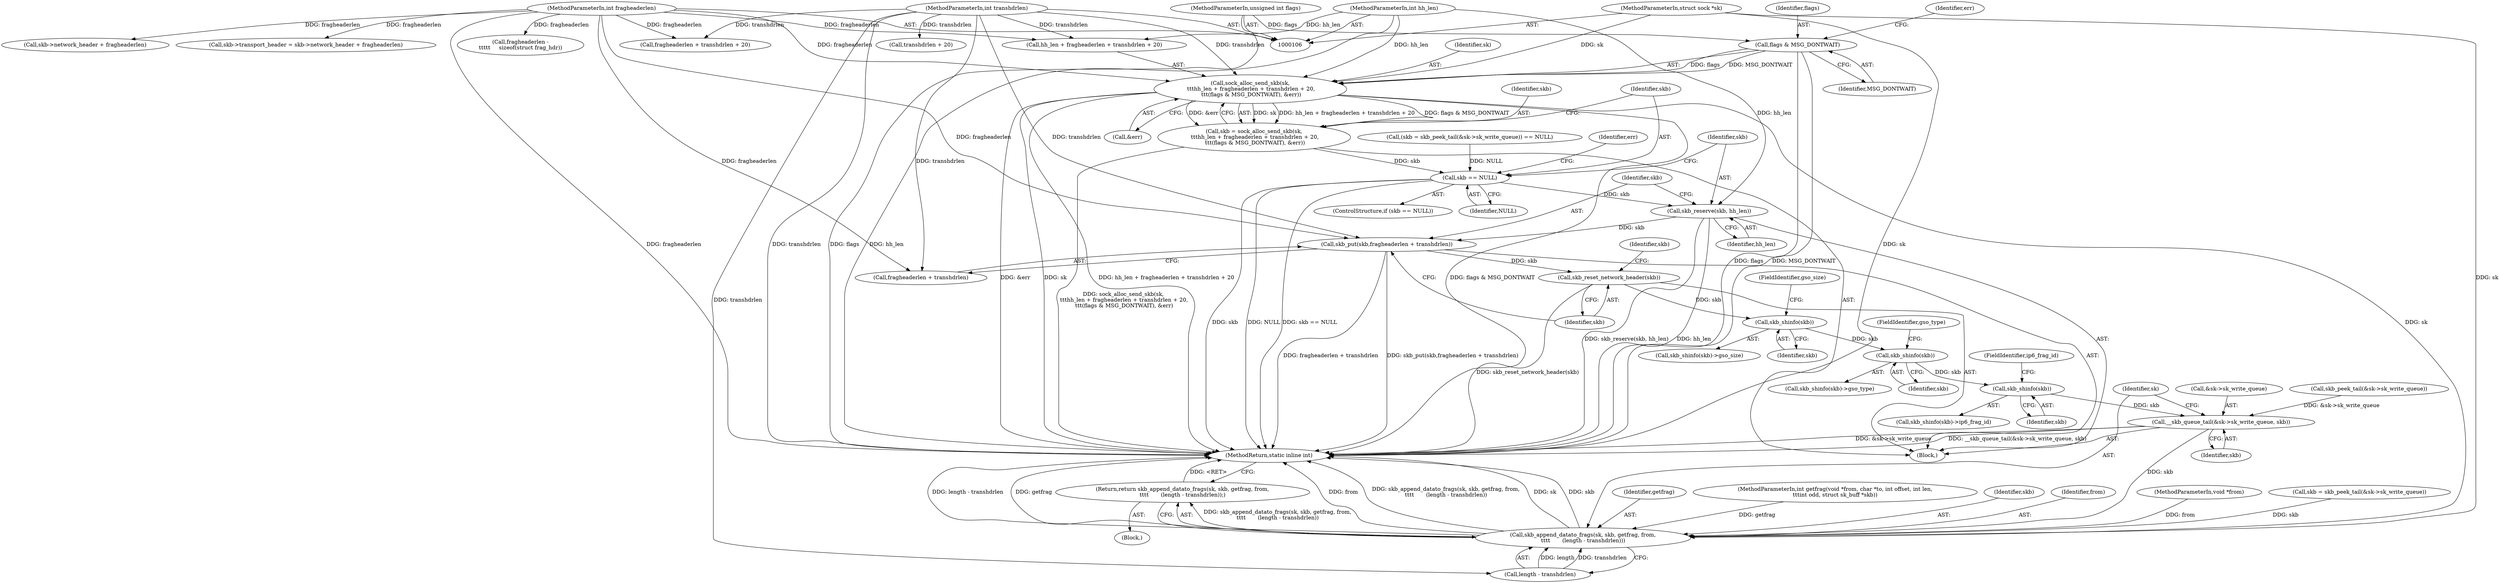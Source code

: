 digraph "0_linux_2811ebac2521ceac84f2bdae402455baa6a7fb47_0@API" {
"1000134" [label="(Call,sock_alloc_send_skb(sk,\n \t\t\thh_len + fragheaderlen + transhdrlen + 20,\n \t\t\t(flags & MSG_DONTWAIT), &err))"];
"1000107" [label="(MethodParameterIn,struct sock *sk)"];
"1000111" [label="(MethodParameterIn,int hh_len)"];
"1000112" [label="(MethodParameterIn,int fragheaderlen)"];
"1000113" [label="(MethodParameterIn,int transhdrlen)"];
"1000143" [label="(Call,flags & MSG_DONTWAIT)"];
"1000115" [label="(MethodParameterIn,unsigned int flags)"];
"1000132" [label="(Call,skb = sock_alloc_send_skb(sk,\n \t\t\thh_len + fragheaderlen + transhdrlen + 20,\n \t\t\t(flags & MSG_DONTWAIT), &err))"];
"1000149" [label="(Call,skb == NULL)"];
"1000154" [label="(Call,skb_reserve(skb, hh_len))"];
"1000157" [label="(Call,skb_put(skb,fragheaderlen + transhdrlen))"];
"1000162" [label="(Call,skb_reset_network_header(skb))"];
"1000191" [label="(Call,skb_shinfo(skb))"];
"1000204" [label="(Call,skb_shinfo(skb))"];
"1000214" [label="(Call,skb_shinfo(skb))"];
"1000220" [label="(Call,__skb_queue_tail(&sk->sk_write_queue, skb))"];
"1000227" [label="(Call,skb_append_datato_frags(sk, skb, getfrag, from,\n\t\t\t\t       (length - transhdrlen)))"];
"1000226" [label="(Return,return skb_append_datato_frags(sk, skb, getfrag, from,\n\t\t\t\t       (length - transhdrlen));)"];
"1000227" [label="(Call,skb_append_datato_frags(sk, skb, getfrag, from,\n\t\t\t\t       (length - transhdrlen)))"];
"1000133" [label="(Identifier,skb)"];
"1000143" [label="(Call,flags & MSG_DONTWAIT)"];
"1000190" [label="(Call,skb_shinfo(skb)->gso_size)"];
"1000204" [label="(Call,skb_shinfo(skb))"];
"1000124" [label="(Call,skb_peek_tail(&sk->sk_write_queue))"];
"1000192" [label="(Identifier,skb)"];
"1000226" [label="(Return,return skb_append_datato_frags(sk, skb, getfrag, from,\n\t\t\t\t       (length - transhdrlen));)"];
"1000156" [label="(Identifier,hh_len)"];
"1000220" [label="(Call,__skb_queue_tail(&sk->sk_write_queue, skb))"];
"1000168" [label="(Call,skb->network_header + fragheaderlen)"];
"1000150" [label="(Identifier,skb)"];
"1000134" [label="(Call,sock_alloc_send_skb(sk,\n \t\t\thh_len + fragheaderlen + transhdrlen + 20,\n \t\t\t(flags & MSG_DONTWAIT), &err))"];
"1000203" [label="(Call,skb_shinfo(skb)->gso_type)"];
"1000155" [label="(Identifier,skb)"];
"1000166" [label="(Identifier,skb)"];
"1000115" [label="(MethodParameterIn,unsigned int flags)"];
"1000164" [label="(Call,skb->transport_header = skb->network_header + fragheaderlen)"];
"1000230" [label="(Identifier,getfrag)"];
"1000159" [label="(Call,fragheaderlen + transhdrlen)"];
"1000191" [label="(Call,skb_shinfo(skb))"];
"1000140" [label="(Call,transhdrlen + 20)"];
"1000162" [label="(Call,skb_reset_network_header(skb))"];
"1000145" [label="(Identifier,MSG_DONTWAIT)"];
"1000138" [label="(Call,fragheaderlen + transhdrlen + 20)"];
"1000157" [label="(Call,skb_put(skb,fragheaderlen + transhdrlen))"];
"1000214" [label="(Call,skb_shinfo(skb))"];
"1000197" [label="(Call,fragheaderlen -\n\t\t\t\t\t     sizeof(struct frag_hdr))"];
"1000108" [label="(MethodParameterIn,int getfrag(void *from, char *to, int offset, int len,\n\t\t\tint odd, struct sk_buff *skb))"];
"1000144" [label="(Identifier,flags)"];
"1000130" [label="(Block,)"];
"1000205" [label="(Identifier,skb)"];
"1000229" [label="(Identifier,skb)"];
"1000117" [label="(Block,)"];
"1000213" [label="(Call,skb_shinfo(skb)->ip6_frag_id)"];
"1000107" [label="(MethodParameterIn,struct sock *sk)"];
"1000135" [label="(Identifier,sk)"];
"1000146" [label="(Call,&err)"];
"1000112" [label="(MethodParameterIn,int fragheaderlen)"];
"1000111" [label="(MethodParameterIn,int hh_len)"];
"1000235" [label="(MethodReturn,static inline int)"];
"1000121" [label="(Call,(skb = skb_peek_tail(&sk->sk_write_queue)) == NULL)"];
"1000221" [label="(Call,&sk->sk_write_queue)"];
"1000231" [label="(Identifier,from)"];
"1000215" [label="(Identifier,skb)"];
"1000158" [label="(Identifier,skb)"];
"1000206" [label="(FieldIdentifier,gso_type)"];
"1000148" [label="(ControlStructure,if (skb == NULL))"];
"1000228" [label="(Identifier,sk)"];
"1000149" [label="(Call,skb == NULL)"];
"1000113" [label="(MethodParameterIn,int transhdrlen)"];
"1000153" [label="(Identifier,err)"];
"1000163" [label="(Identifier,skb)"];
"1000109" [label="(MethodParameterIn,void *from)"];
"1000132" [label="(Call,skb = sock_alloc_send_skb(sk,\n \t\t\thh_len + fragheaderlen + transhdrlen + 20,\n \t\t\t(flags & MSG_DONTWAIT), &err))"];
"1000232" [label="(Call,length - transhdrlen)"];
"1000154" [label="(Call,skb_reserve(skb, hh_len))"];
"1000122" [label="(Call,skb = skb_peek_tail(&sk->sk_write_queue))"];
"1000225" [label="(Identifier,skb)"];
"1000216" [label="(FieldIdentifier,ip6_frag_id)"];
"1000147" [label="(Identifier,err)"];
"1000193" [label="(FieldIdentifier,gso_size)"];
"1000151" [label="(Identifier,NULL)"];
"1000136" [label="(Call,hh_len + fragheaderlen + transhdrlen + 20)"];
"1000134" -> "1000132"  [label="AST: "];
"1000134" -> "1000146"  [label="CFG: "];
"1000135" -> "1000134"  [label="AST: "];
"1000136" -> "1000134"  [label="AST: "];
"1000143" -> "1000134"  [label="AST: "];
"1000146" -> "1000134"  [label="AST: "];
"1000132" -> "1000134"  [label="CFG: "];
"1000134" -> "1000235"  [label="DDG: sk"];
"1000134" -> "1000235"  [label="DDG: hh_len + fragheaderlen + transhdrlen + 20"];
"1000134" -> "1000235"  [label="DDG: flags & MSG_DONTWAIT"];
"1000134" -> "1000235"  [label="DDG: &err"];
"1000134" -> "1000132"  [label="DDG: sk"];
"1000134" -> "1000132"  [label="DDG: hh_len + fragheaderlen + transhdrlen + 20"];
"1000134" -> "1000132"  [label="DDG: flags & MSG_DONTWAIT"];
"1000134" -> "1000132"  [label="DDG: &err"];
"1000107" -> "1000134"  [label="DDG: sk"];
"1000111" -> "1000134"  [label="DDG: hh_len"];
"1000112" -> "1000134"  [label="DDG: fragheaderlen"];
"1000113" -> "1000134"  [label="DDG: transhdrlen"];
"1000143" -> "1000134"  [label="DDG: flags"];
"1000143" -> "1000134"  [label="DDG: MSG_DONTWAIT"];
"1000134" -> "1000227"  [label="DDG: sk"];
"1000107" -> "1000106"  [label="AST: "];
"1000107" -> "1000235"  [label="DDG: sk"];
"1000107" -> "1000227"  [label="DDG: sk"];
"1000111" -> "1000106"  [label="AST: "];
"1000111" -> "1000235"  [label="DDG: hh_len"];
"1000111" -> "1000136"  [label="DDG: hh_len"];
"1000111" -> "1000154"  [label="DDG: hh_len"];
"1000112" -> "1000106"  [label="AST: "];
"1000112" -> "1000235"  [label="DDG: fragheaderlen"];
"1000112" -> "1000136"  [label="DDG: fragheaderlen"];
"1000112" -> "1000138"  [label="DDG: fragheaderlen"];
"1000112" -> "1000157"  [label="DDG: fragheaderlen"];
"1000112" -> "1000159"  [label="DDG: fragheaderlen"];
"1000112" -> "1000164"  [label="DDG: fragheaderlen"];
"1000112" -> "1000168"  [label="DDG: fragheaderlen"];
"1000112" -> "1000197"  [label="DDG: fragheaderlen"];
"1000113" -> "1000106"  [label="AST: "];
"1000113" -> "1000235"  [label="DDG: transhdrlen"];
"1000113" -> "1000136"  [label="DDG: transhdrlen"];
"1000113" -> "1000138"  [label="DDG: transhdrlen"];
"1000113" -> "1000140"  [label="DDG: transhdrlen"];
"1000113" -> "1000157"  [label="DDG: transhdrlen"];
"1000113" -> "1000159"  [label="DDG: transhdrlen"];
"1000113" -> "1000232"  [label="DDG: transhdrlen"];
"1000143" -> "1000145"  [label="CFG: "];
"1000144" -> "1000143"  [label="AST: "];
"1000145" -> "1000143"  [label="AST: "];
"1000147" -> "1000143"  [label="CFG: "];
"1000143" -> "1000235"  [label="DDG: flags"];
"1000143" -> "1000235"  [label="DDG: MSG_DONTWAIT"];
"1000115" -> "1000143"  [label="DDG: flags"];
"1000115" -> "1000106"  [label="AST: "];
"1000115" -> "1000235"  [label="DDG: flags"];
"1000132" -> "1000130"  [label="AST: "];
"1000133" -> "1000132"  [label="AST: "];
"1000150" -> "1000132"  [label="CFG: "];
"1000132" -> "1000235"  [label="DDG: sock_alloc_send_skb(sk,\n \t\t\thh_len + fragheaderlen + transhdrlen + 20,\n \t\t\t(flags & MSG_DONTWAIT), &err)"];
"1000132" -> "1000149"  [label="DDG: skb"];
"1000149" -> "1000148"  [label="AST: "];
"1000149" -> "1000151"  [label="CFG: "];
"1000150" -> "1000149"  [label="AST: "];
"1000151" -> "1000149"  [label="AST: "];
"1000153" -> "1000149"  [label="CFG: "];
"1000155" -> "1000149"  [label="CFG: "];
"1000149" -> "1000235"  [label="DDG: NULL"];
"1000149" -> "1000235"  [label="DDG: skb == NULL"];
"1000149" -> "1000235"  [label="DDG: skb"];
"1000121" -> "1000149"  [label="DDG: NULL"];
"1000149" -> "1000154"  [label="DDG: skb"];
"1000154" -> "1000130"  [label="AST: "];
"1000154" -> "1000156"  [label="CFG: "];
"1000155" -> "1000154"  [label="AST: "];
"1000156" -> "1000154"  [label="AST: "];
"1000158" -> "1000154"  [label="CFG: "];
"1000154" -> "1000235"  [label="DDG: skb_reserve(skb, hh_len)"];
"1000154" -> "1000235"  [label="DDG: hh_len"];
"1000154" -> "1000157"  [label="DDG: skb"];
"1000157" -> "1000130"  [label="AST: "];
"1000157" -> "1000159"  [label="CFG: "];
"1000158" -> "1000157"  [label="AST: "];
"1000159" -> "1000157"  [label="AST: "];
"1000163" -> "1000157"  [label="CFG: "];
"1000157" -> "1000235"  [label="DDG: skb_put(skb,fragheaderlen + transhdrlen)"];
"1000157" -> "1000235"  [label="DDG: fragheaderlen + transhdrlen"];
"1000157" -> "1000162"  [label="DDG: skb"];
"1000162" -> "1000130"  [label="AST: "];
"1000162" -> "1000163"  [label="CFG: "];
"1000163" -> "1000162"  [label="AST: "];
"1000166" -> "1000162"  [label="CFG: "];
"1000162" -> "1000235"  [label="DDG: skb_reset_network_header(skb)"];
"1000162" -> "1000191"  [label="DDG: skb"];
"1000191" -> "1000190"  [label="AST: "];
"1000191" -> "1000192"  [label="CFG: "];
"1000192" -> "1000191"  [label="AST: "];
"1000193" -> "1000191"  [label="CFG: "];
"1000191" -> "1000204"  [label="DDG: skb"];
"1000204" -> "1000203"  [label="AST: "];
"1000204" -> "1000205"  [label="CFG: "];
"1000205" -> "1000204"  [label="AST: "];
"1000206" -> "1000204"  [label="CFG: "];
"1000204" -> "1000214"  [label="DDG: skb"];
"1000214" -> "1000213"  [label="AST: "];
"1000214" -> "1000215"  [label="CFG: "];
"1000215" -> "1000214"  [label="AST: "];
"1000216" -> "1000214"  [label="CFG: "];
"1000214" -> "1000220"  [label="DDG: skb"];
"1000220" -> "1000130"  [label="AST: "];
"1000220" -> "1000225"  [label="CFG: "];
"1000221" -> "1000220"  [label="AST: "];
"1000225" -> "1000220"  [label="AST: "];
"1000228" -> "1000220"  [label="CFG: "];
"1000220" -> "1000235"  [label="DDG: &sk->sk_write_queue"];
"1000220" -> "1000235"  [label="DDG: __skb_queue_tail(&sk->sk_write_queue, skb)"];
"1000124" -> "1000220"  [label="DDG: &sk->sk_write_queue"];
"1000220" -> "1000227"  [label="DDG: skb"];
"1000227" -> "1000226"  [label="AST: "];
"1000227" -> "1000232"  [label="CFG: "];
"1000228" -> "1000227"  [label="AST: "];
"1000229" -> "1000227"  [label="AST: "];
"1000230" -> "1000227"  [label="AST: "];
"1000231" -> "1000227"  [label="AST: "];
"1000232" -> "1000227"  [label="AST: "];
"1000226" -> "1000227"  [label="CFG: "];
"1000227" -> "1000235"  [label="DDG: from"];
"1000227" -> "1000235"  [label="DDG: skb_append_datato_frags(sk, skb, getfrag, from,\n\t\t\t\t       (length - transhdrlen))"];
"1000227" -> "1000235"  [label="DDG: sk"];
"1000227" -> "1000235"  [label="DDG: skb"];
"1000227" -> "1000235"  [label="DDG: length - transhdrlen"];
"1000227" -> "1000235"  [label="DDG: getfrag"];
"1000227" -> "1000226"  [label="DDG: skb_append_datato_frags(sk, skb, getfrag, from,\n\t\t\t\t       (length - transhdrlen))"];
"1000122" -> "1000227"  [label="DDG: skb"];
"1000108" -> "1000227"  [label="DDG: getfrag"];
"1000109" -> "1000227"  [label="DDG: from"];
"1000232" -> "1000227"  [label="DDG: length"];
"1000232" -> "1000227"  [label="DDG: transhdrlen"];
"1000226" -> "1000117"  [label="AST: "];
"1000235" -> "1000226"  [label="CFG: "];
"1000226" -> "1000235"  [label="DDG: <RET>"];
}
